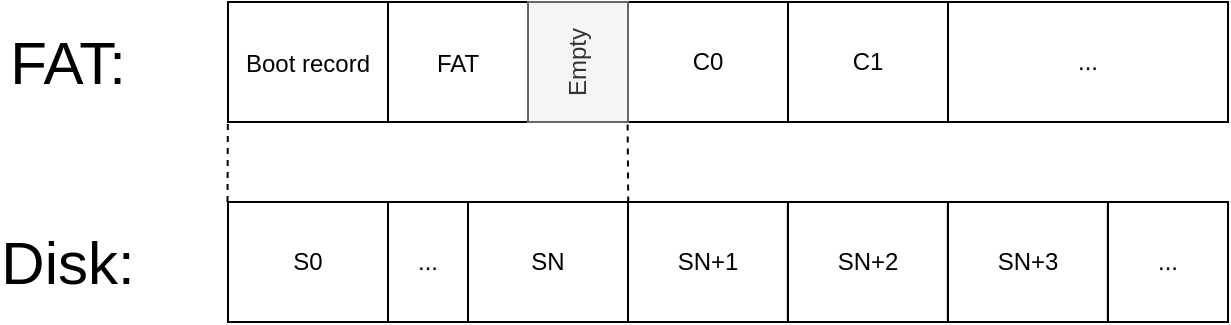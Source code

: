 <mxfile version="12.3.4" type="device" pages="1"><diagram id="JrMiwuHwTVb9cMl0UHrg" name="Page-1"><mxGraphModel dx="1117" dy="663" grid="1" gridSize="10" guides="1" tooltips="1" connect="1" arrows="1" fold="1" page="1" pageScale="1" pageWidth="827" pageHeight="1169" math="0" shadow="0"><root><mxCell id="0"/><mxCell id="1" parent="0"/><mxCell id="vJCxNxgk2nEDBsEgEPYs-2" value="" style="rounded=0;whiteSpace=wrap;html=1;" parent="1" vertex="1"><mxGeometry x="170" y="240" width="500" height="60" as="geometry"/></mxCell><mxCell id="vJCxNxgk2nEDBsEgEPYs-1" value="S0" style="rounded=0;whiteSpace=wrap;html=1;" parent="1" vertex="1"><mxGeometry x="170" y="240" width="80" height="60" as="geometry"/></mxCell><mxCell id="vJCxNxgk2nEDBsEgEPYs-4" value="SN+1" style="rounded=0;whiteSpace=wrap;html=1;" parent="1" vertex="1"><mxGeometry x="370" y="240" width="79.921" height="60" as="geometry"/></mxCell><mxCell id="vJCxNxgk2nEDBsEgEPYs-5" value="..." style="rounded=0;whiteSpace=wrap;html=1;" parent="1" vertex="1"><mxGeometry x="610" y="240" width="60" height="60" as="geometry"/></mxCell><mxCell id="vJCxNxgk2nEDBsEgEPYs-6" value="Disk:" style="text;html=1;strokeColor=none;fillColor=none;align=center;verticalAlign=middle;whiteSpace=wrap;rounded=0;fontSize=30;" parent="1" vertex="1"><mxGeometry x="70" y="260" width="40" height="20" as="geometry"/></mxCell><mxCell id="vJCxNxgk2nEDBsEgEPYs-8" value="&lt;font style=&quot;font-size: 12px&quot;&gt;Boot record&lt;br&gt;&lt;/font&gt;" style="rounded=0;whiteSpace=wrap;html=1;fontSize=30;verticalAlign=top;" parent="1" vertex="1"><mxGeometry x="170" y="140" width="80" height="60" as="geometry"/></mxCell><mxCell id="vJCxNxgk2nEDBsEgEPYs-9" value="&lt;font style=&quot;font-size: 12px&quot;&gt;FAT&lt;/font&gt;" style="rounded=0;whiteSpace=wrap;html=1;fontSize=30;verticalAlign=top;" parent="1" vertex="1"><mxGeometry x="250" y="140" width="70" height="60" as="geometry"/></mxCell><mxCell id="vJCxNxgk2nEDBsEgEPYs-10" value="C0" style="rounded=0;whiteSpace=wrap;html=1;fontSize=12;" parent="1" vertex="1"><mxGeometry x="370" y="140" width="80" height="60" as="geometry"/></mxCell><mxCell id="vJCxNxgk2nEDBsEgEPYs-11" value="SN+2" style="rounded=0;whiteSpace=wrap;html=1;" parent="1" vertex="1"><mxGeometry x="450" y="240" width="79.921" height="60" as="geometry"/></mxCell><mxCell id="vJCxNxgk2nEDBsEgEPYs-12" value="C1" style="rounded=0;whiteSpace=wrap;html=1;fontSize=12;" parent="1" vertex="1"><mxGeometry x="450" y="140" width="80" height="60" as="geometry"/></mxCell><mxCell id="vJCxNxgk2nEDBsEgEPYs-13" value="..." style="rounded=0;whiteSpace=wrap;html=1;fontSize=12;" parent="1" vertex="1"><mxGeometry x="530" y="140" width="140" height="60" as="geometry"/></mxCell><mxCell id="vJCxNxgk2nEDBsEgEPYs-14" value="Empty" style="rounded=0;whiteSpace=wrap;html=1;fontSize=12;fillColor=#f5f5f5;strokeColor=#666666;fontColor=#333333;horizontal=0;" parent="1" vertex="1"><mxGeometry x="320" y="140" width="50" height="60" as="geometry"/></mxCell><mxCell id="vJCxNxgk2nEDBsEgEPYs-15" value="" style="endArrow=none;dashed=1;html=1;fontSize=12;entryX=-0.001;entryY=0.997;entryDx=0;entryDy=0;entryPerimeter=0;exitX=-0.003;exitY=0;exitDx=0;exitDy=0;exitPerimeter=0;" parent="1" source="vJCxNxgk2nEDBsEgEPYs-1" target="vJCxNxgk2nEDBsEgEPYs-8" edge="1"><mxGeometry width="50" height="50" relative="1" as="geometry"><mxPoint x="60" y="370" as="sourcePoint"/><mxPoint x="110" y="320" as="targetPoint"/></mxGeometry></mxCell><mxCell id="vJCxNxgk2nEDBsEgEPYs-16" value="" style="endArrow=none;dashed=1;html=1;fontSize=12;entryX=0.996;entryY=0.995;entryDx=0;entryDy=0;entryPerimeter=0;exitX=1.002;exitY=0.004;exitDx=0;exitDy=0;exitPerimeter=0;" parent="1" target="vJCxNxgk2nEDBsEgEPYs-14" edge="1"><mxGeometry width="50" height="50" relative="1" as="geometry"><mxPoint x="370.12" y="240.24" as="sourcePoint"/><mxPoint x="380" y="210" as="targetPoint"/></mxGeometry></mxCell><mxCell id="vJCxNxgk2nEDBsEgEPYs-17" value="FAT:" style="text;html=1;strokeColor=none;fillColor=none;align=center;verticalAlign=middle;whiteSpace=wrap;rounded=0;fontSize=30;" parent="1" vertex="1"><mxGeometry x="70" y="160" width="40" height="20" as="geometry"/></mxCell><mxCell id="jzTdhyWuzAJ5451OY-Qg-1" value="..." style="rounded=0;whiteSpace=wrap;html=1;" vertex="1" parent="1"><mxGeometry x="250" y="240" width="40" height="60" as="geometry"/></mxCell><mxCell id="jzTdhyWuzAJ5451OY-Qg-2" value="SN" style="rounded=0;whiteSpace=wrap;html=1;" vertex="1" parent="1"><mxGeometry x="290" y="240" width="80" height="60" as="geometry"/></mxCell><mxCell id="jzTdhyWuzAJ5451OY-Qg-3" value="SN+3" style="rounded=0;whiteSpace=wrap;html=1;" vertex="1" parent="1"><mxGeometry x="530" y="240" width="79.921" height="60" as="geometry"/></mxCell></root></mxGraphModel></diagram></mxfile>